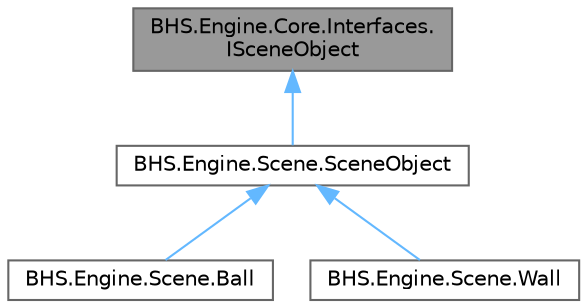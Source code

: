 digraph "BHS.Engine.Core.Interfaces.ISceneObject"
{
 // LATEX_PDF_SIZE
  bgcolor="transparent";
  edge [fontname=Helvetica,fontsize=10,labelfontname=Helvetica,labelfontsize=10];
  node [fontname=Helvetica,fontsize=10,shape=box,height=0.2,width=0.4];
  Node1 [id="Node000001",label="BHS.Engine.Core.Interfaces.\lISceneObject",height=0.2,width=0.4,color="gray40", fillcolor="grey60", style="filled", fontcolor="black",tooltip="Интерфейс для всех объектов сцены"];
  Node1 -> Node2 [id="edge1_Node000001_Node000002",dir="back",color="steelblue1",style="solid",tooltip=" "];
  Node2 [id="Node000002",label="BHS.Engine.Scene.SceneObject",height=0.2,width=0.4,color="gray40", fillcolor="white", style="filled",URL="$classBHS_1_1Engine_1_1Scene_1_1SceneObject.html",tooltip="Базовый класс для всех объектов сцены - стены и шарики"];
  Node2 -> Node3 [id="edge2_Node000002_Node000003",dir="back",color="steelblue1",style="solid",tooltip=" "];
  Node3 [id="Node000003",label="BHS.Engine.Scene.Ball",height=0.2,width=0.4,color="gray40", fillcolor="white", style="filled",URL="$classBHS_1_1Engine_1_1Scene_1_1Ball.html",tooltip="Шарик - окружность с радиусом и скоростью для физической симуляции"];
  Node2 -> Node4 [id="edge3_Node000002_Node000004",dir="back",color="steelblue1",style="solid",tooltip=" "];
  Node4 [id="Node000004",label="BHS.Engine.Scene.Wall",height=0.2,width=0.4,color="gray40", fillcolor="white", style="filled",URL="$classBHS_1_1Engine_1_1Scene_1_1Wall.html",tooltip="Стена - отрезок между двумя точками для коллизий"];
}
